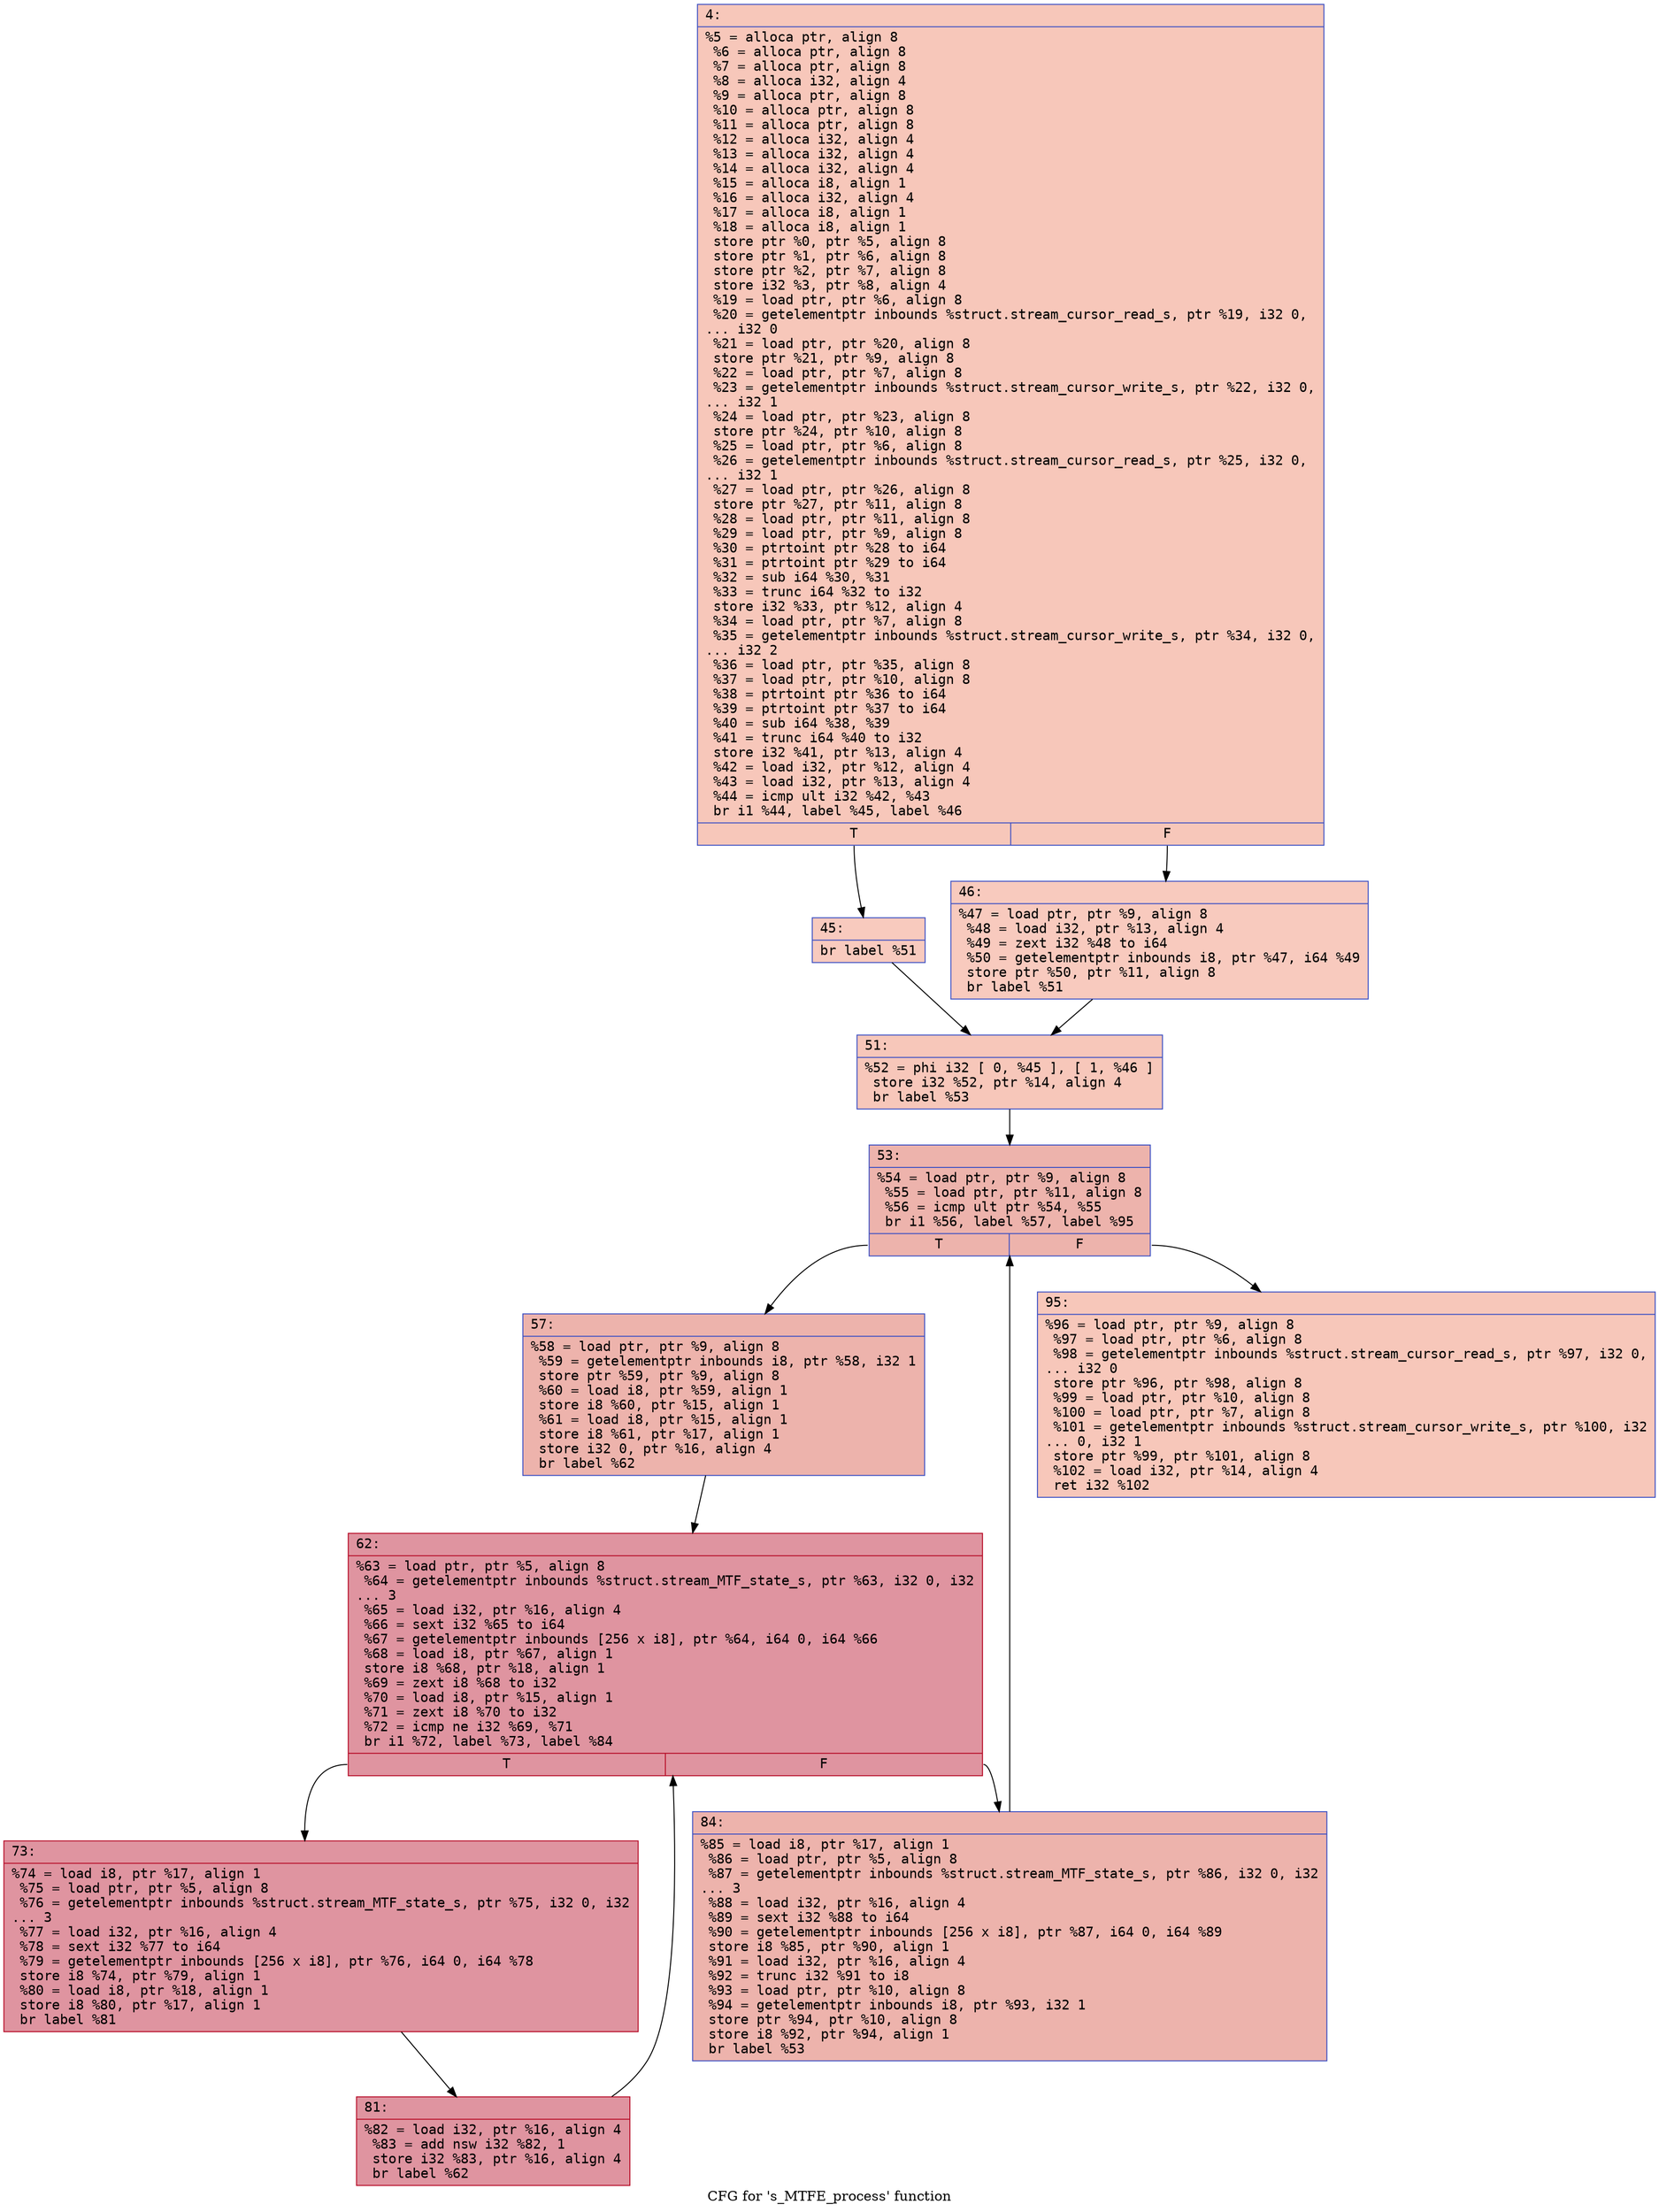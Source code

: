 digraph "CFG for 's_MTFE_process' function" {
	label="CFG for 's_MTFE_process' function";

	Node0x600003e1a030 [shape=record,color="#3d50c3ff", style=filled, fillcolor="#ec7f6370" fontname="Courier",label="{4:\l|  %5 = alloca ptr, align 8\l  %6 = alloca ptr, align 8\l  %7 = alloca ptr, align 8\l  %8 = alloca i32, align 4\l  %9 = alloca ptr, align 8\l  %10 = alloca ptr, align 8\l  %11 = alloca ptr, align 8\l  %12 = alloca i32, align 4\l  %13 = alloca i32, align 4\l  %14 = alloca i32, align 4\l  %15 = alloca i8, align 1\l  %16 = alloca i32, align 4\l  %17 = alloca i8, align 1\l  %18 = alloca i8, align 1\l  store ptr %0, ptr %5, align 8\l  store ptr %1, ptr %6, align 8\l  store ptr %2, ptr %7, align 8\l  store i32 %3, ptr %8, align 4\l  %19 = load ptr, ptr %6, align 8\l  %20 = getelementptr inbounds %struct.stream_cursor_read_s, ptr %19, i32 0,\l... i32 0\l  %21 = load ptr, ptr %20, align 8\l  store ptr %21, ptr %9, align 8\l  %22 = load ptr, ptr %7, align 8\l  %23 = getelementptr inbounds %struct.stream_cursor_write_s, ptr %22, i32 0,\l... i32 1\l  %24 = load ptr, ptr %23, align 8\l  store ptr %24, ptr %10, align 8\l  %25 = load ptr, ptr %6, align 8\l  %26 = getelementptr inbounds %struct.stream_cursor_read_s, ptr %25, i32 0,\l... i32 1\l  %27 = load ptr, ptr %26, align 8\l  store ptr %27, ptr %11, align 8\l  %28 = load ptr, ptr %11, align 8\l  %29 = load ptr, ptr %9, align 8\l  %30 = ptrtoint ptr %28 to i64\l  %31 = ptrtoint ptr %29 to i64\l  %32 = sub i64 %30, %31\l  %33 = trunc i64 %32 to i32\l  store i32 %33, ptr %12, align 4\l  %34 = load ptr, ptr %7, align 8\l  %35 = getelementptr inbounds %struct.stream_cursor_write_s, ptr %34, i32 0,\l... i32 2\l  %36 = load ptr, ptr %35, align 8\l  %37 = load ptr, ptr %10, align 8\l  %38 = ptrtoint ptr %36 to i64\l  %39 = ptrtoint ptr %37 to i64\l  %40 = sub i64 %38, %39\l  %41 = trunc i64 %40 to i32\l  store i32 %41, ptr %13, align 4\l  %42 = load i32, ptr %12, align 4\l  %43 = load i32, ptr %13, align 4\l  %44 = icmp ult i32 %42, %43\l  br i1 %44, label %45, label %46\l|{<s0>T|<s1>F}}"];
	Node0x600003e1a030:s0 -> Node0x600003e1a080[tooltip="4 -> 45\nProbability 50.00%" ];
	Node0x600003e1a030:s1 -> Node0x600003e1a0d0[tooltip="4 -> 46\nProbability 50.00%" ];
	Node0x600003e1a080 [shape=record,color="#3d50c3ff", style=filled, fillcolor="#ef886b70" fontname="Courier",label="{45:\l|  br label %51\l}"];
	Node0x600003e1a080 -> Node0x600003e1a120[tooltip="45 -> 51\nProbability 100.00%" ];
	Node0x600003e1a0d0 [shape=record,color="#3d50c3ff", style=filled, fillcolor="#ef886b70" fontname="Courier",label="{46:\l|  %47 = load ptr, ptr %9, align 8\l  %48 = load i32, ptr %13, align 4\l  %49 = zext i32 %48 to i64\l  %50 = getelementptr inbounds i8, ptr %47, i64 %49\l  store ptr %50, ptr %11, align 8\l  br label %51\l}"];
	Node0x600003e1a0d0 -> Node0x600003e1a120[tooltip="46 -> 51\nProbability 100.00%" ];
	Node0x600003e1a120 [shape=record,color="#3d50c3ff", style=filled, fillcolor="#ec7f6370" fontname="Courier",label="{51:\l|  %52 = phi i32 [ 0, %45 ], [ 1, %46 ]\l  store i32 %52, ptr %14, align 4\l  br label %53\l}"];
	Node0x600003e1a120 -> Node0x600003e1a170[tooltip="51 -> 53\nProbability 100.00%" ];
	Node0x600003e1a170 [shape=record,color="#3d50c3ff", style=filled, fillcolor="#d6524470" fontname="Courier",label="{53:\l|  %54 = load ptr, ptr %9, align 8\l  %55 = load ptr, ptr %11, align 8\l  %56 = icmp ult ptr %54, %55\l  br i1 %56, label %57, label %95\l|{<s0>T|<s1>F}}"];
	Node0x600003e1a170:s0 -> Node0x600003e1a1c0[tooltip="53 -> 57\nProbability 96.88%" ];
	Node0x600003e1a170:s1 -> Node0x600003e1a350[tooltip="53 -> 95\nProbability 3.12%" ];
	Node0x600003e1a1c0 [shape=record,color="#3d50c3ff", style=filled, fillcolor="#d6524470" fontname="Courier",label="{57:\l|  %58 = load ptr, ptr %9, align 8\l  %59 = getelementptr inbounds i8, ptr %58, i32 1\l  store ptr %59, ptr %9, align 8\l  %60 = load i8, ptr %59, align 1\l  store i8 %60, ptr %15, align 1\l  %61 = load i8, ptr %15, align 1\l  store i8 %61, ptr %17, align 1\l  store i32 0, ptr %16, align 4\l  br label %62\l}"];
	Node0x600003e1a1c0 -> Node0x600003e1a210[tooltip="57 -> 62\nProbability 100.00%" ];
	Node0x600003e1a210 [shape=record,color="#b70d28ff", style=filled, fillcolor="#b70d2870" fontname="Courier",label="{62:\l|  %63 = load ptr, ptr %5, align 8\l  %64 = getelementptr inbounds %struct.stream_MTF_state_s, ptr %63, i32 0, i32\l... 3\l  %65 = load i32, ptr %16, align 4\l  %66 = sext i32 %65 to i64\l  %67 = getelementptr inbounds [256 x i8], ptr %64, i64 0, i64 %66\l  %68 = load i8, ptr %67, align 1\l  store i8 %68, ptr %18, align 1\l  %69 = zext i8 %68 to i32\l  %70 = load i8, ptr %15, align 1\l  %71 = zext i8 %70 to i32\l  %72 = icmp ne i32 %69, %71\l  br i1 %72, label %73, label %84\l|{<s0>T|<s1>F}}"];
	Node0x600003e1a210:s0 -> Node0x600003e1a260[tooltip="62 -> 73\nProbability 96.88%" ];
	Node0x600003e1a210:s1 -> Node0x600003e1a300[tooltip="62 -> 84\nProbability 3.12%" ];
	Node0x600003e1a260 [shape=record,color="#b70d28ff", style=filled, fillcolor="#b70d2870" fontname="Courier",label="{73:\l|  %74 = load i8, ptr %17, align 1\l  %75 = load ptr, ptr %5, align 8\l  %76 = getelementptr inbounds %struct.stream_MTF_state_s, ptr %75, i32 0, i32\l... 3\l  %77 = load i32, ptr %16, align 4\l  %78 = sext i32 %77 to i64\l  %79 = getelementptr inbounds [256 x i8], ptr %76, i64 0, i64 %78\l  store i8 %74, ptr %79, align 1\l  %80 = load i8, ptr %18, align 1\l  store i8 %80, ptr %17, align 1\l  br label %81\l}"];
	Node0x600003e1a260 -> Node0x600003e1a2b0[tooltip="73 -> 81\nProbability 100.00%" ];
	Node0x600003e1a2b0 [shape=record,color="#b70d28ff", style=filled, fillcolor="#b70d2870" fontname="Courier",label="{81:\l|  %82 = load i32, ptr %16, align 4\l  %83 = add nsw i32 %82, 1\l  store i32 %83, ptr %16, align 4\l  br label %62\l}"];
	Node0x600003e1a2b0 -> Node0x600003e1a210[tooltip="81 -> 62\nProbability 100.00%" ];
	Node0x600003e1a300 [shape=record,color="#3d50c3ff", style=filled, fillcolor="#d6524470" fontname="Courier",label="{84:\l|  %85 = load i8, ptr %17, align 1\l  %86 = load ptr, ptr %5, align 8\l  %87 = getelementptr inbounds %struct.stream_MTF_state_s, ptr %86, i32 0, i32\l... 3\l  %88 = load i32, ptr %16, align 4\l  %89 = sext i32 %88 to i64\l  %90 = getelementptr inbounds [256 x i8], ptr %87, i64 0, i64 %89\l  store i8 %85, ptr %90, align 1\l  %91 = load i32, ptr %16, align 4\l  %92 = trunc i32 %91 to i8\l  %93 = load ptr, ptr %10, align 8\l  %94 = getelementptr inbounds i8, ptr %93, i32 1\l  store ptr %94, ptr %10, align 8\l  store i8 %92, ptr %94, align 1\l  br label %53\l}"];
	Node0x600003e1a300 -> Node0x600003e1a170[tooltip="84 -> 53\nProbability 100.00%" ];
	Node0x600003e1a350 [shape=record,color="#3d50c3ff", style=filled, fillcolor="#ec7f6370" fontname="Courier",label="{95:\l|  %96 = load ptr, ptr %9, align 8\l  %97 = load ptr, ptr %6, align 8\l  %98 = getelementptr inbounds %struct.stream_cursor_read_s, ptr %97, i32 0,\l... i32 0\l  store ptr %96, ptr %98, align 8\l  %99 = load ptr, ptr %10, align 8\l  %100 = load ptr, ptr %7, align 8\l  %101 = getelementptr inbounds %struct.stream_cursor_write_s, ptr %100, i32\l... 0, i32 1\l  store ptr %99, ptr %101, align 8\l  %102 = load i32, ptr %14, align 4\l  ret i32 %102\l}"];
}
